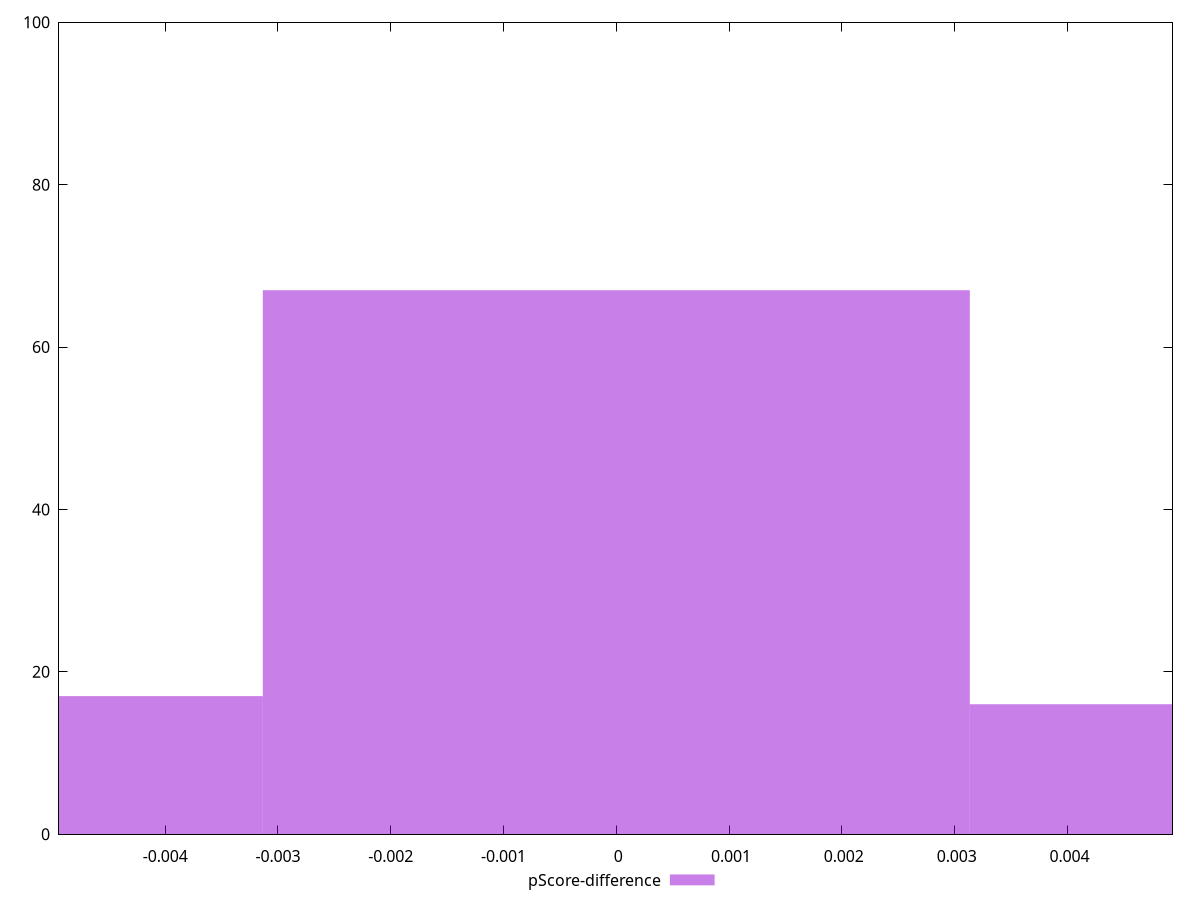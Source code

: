reset

$pScoreDifference <<EOF
0 67
0.006269485449567964 16
-0.006269485449567964 17
EOF

set key outside below
set boxwidth 0.006269485449567964
set xrange [-0.004941863849431072:0.004931961747639213]
set yrange [0:100]
set trange [0:100]
set style fill transparent solid 0.5 noborder
set terminal svg size 640, 490 enhanced background rgb 'white'
set output "reprap/mainthread-work-breakdown/samples/pages+cached+noexternal+nomedia/pScore-difference/histogram.svg"

plot $pScoreDifference title "pScore-difference" with boxes

reset
